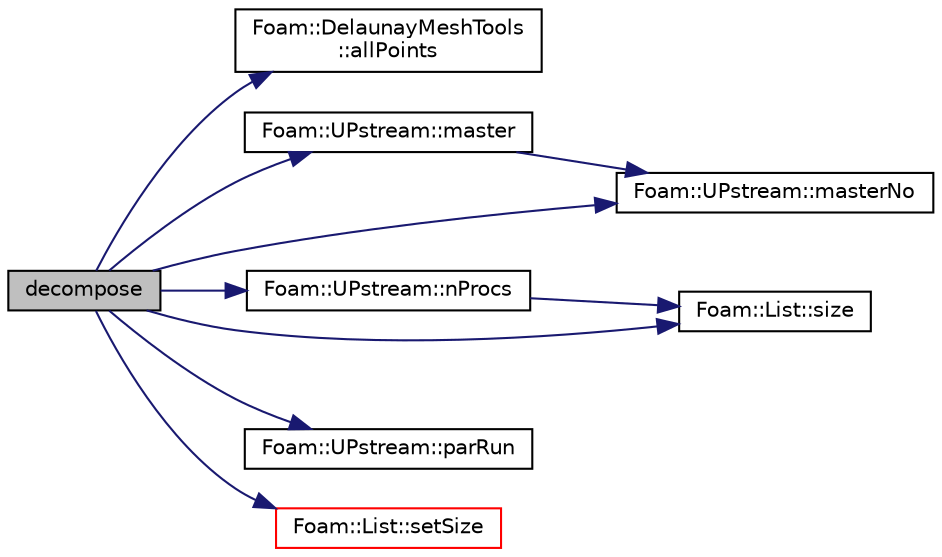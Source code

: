 digraph "decompose"
{
  bgcolor="transparent";
  edge [fontname="Helvetica",fontsize="10",labelfontname="Helvetica",labelfontsize="10"];
  node [fontname="Helvetica",fontsize="10",shape=record];
  rankdir="LR";
  Node1 [label="decompose",height=0.2,width=0.4,color="black", fillcolor="grey75", style="filled", fontcolor="black"];
  Node1 -> Node2 [color="midnightblue",fontsize="10",style="solid",fontname="Helvetica"];
  Node2 [label="Foam::DelaunayMeshTools\l::allPoints",height=0.2,width=0.4,color="black",URL="$a10978.html#a4c5367631633c866a448207bd561a616",tooltip="Extract all points in vertex-index order. "];
  Node1 -> Node3 [color="midnightblue",fontsize="10",style="solid",fontname="Helvetica"];
  Node3 [label="Foam::UPstream::master",height=0.2,width=0.4,color="black",URL="$a02859.html#a36af549940a0aae3733774649594489f",tooltip="Am I the master process. "];
  Node3 -> Node4 [color="midnightblue",fontsize="10",style="solid",fontname="Helvetica"];
  Node4 [label="Foam::UPstream::masterNo",height=0.2,width=0.4,color="black",URL="$a02859.html#a30260fa445b5e3e14a9042269664adde",tooltip="Process index of the master. "];
  Node1 -> Node4 [color="midnightblue",fontsize="10",style="solid",fontname="Helvetica"];
  Node1 -> Node5 [color="midnightblue",fontsize="10",style="solid",fontname="Helvetica"];
  Node5 [label="Foam::UPstream::nProcs",height=0.2,width=0.4,color="black",URL="$a02859.html#aada0e04d8127eda8ee95be0772754a4f",tooltip="Number of processes in parallel run. "];
  Node5 -> Node6 [color="midnightblue",fontsize="10",style="solid",fontname="Helvetica"];
  Node6 [label="Foam::List::size",height=0.2,width=0.4,color="black",URL="$a01387.html#a8a5f6fa29bd4b500caf186f60245b384",tooltip="Override size to be inconsistent with allocated storage. "];
  Node1 -> Node7 [color="midnightblue",fontsize="10",style="solid",fontname="Helvetica"];
  Node7 [label="Foam::UPstream::parRun",height=0.2,width=0.4,color="black",URL="$a02859.html#adbb27f04b5705440fb8b09f278059011",tooltip="Is this a parallel run? "];
  Node1 -> Node8 [color="midnightblue",fontsize="10",style="solid",fontname="Helvetica"];
  Node8 [label="Foam::List::setSize",height=0.2,width=0.4,color="red",URL="$a01387.html#aedb985ffeaf1bdbfeccc2a8730405703",tooltip="Reset size of List. "];
  Node1 -> Node6 [color="midnightblue",fontsize="10",style="solid",fontname="Helvetica"];
}
